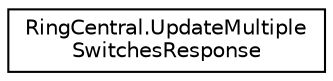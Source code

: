 digraph "Graphical Class Hierarchy"
{
 // LATEX_PDF_SIZE
  edge [fontname="Helvetica",fontsize="10",labelfontname="Helvetica",labelfontsize="10"];
  node [fontname="Helvetica",fontsize="10",shape=record];
  rankdir="LR";
  Node0 [label="RingCentral.UpdateMultiple\lSwitchesResponse",height=0.2,width=0.4,color="black", fillcolor="white", style="filled",URL="$classRingCentral_1_1UpdateMultipleSwitchesResponse.html",tooltip=" "];
}
